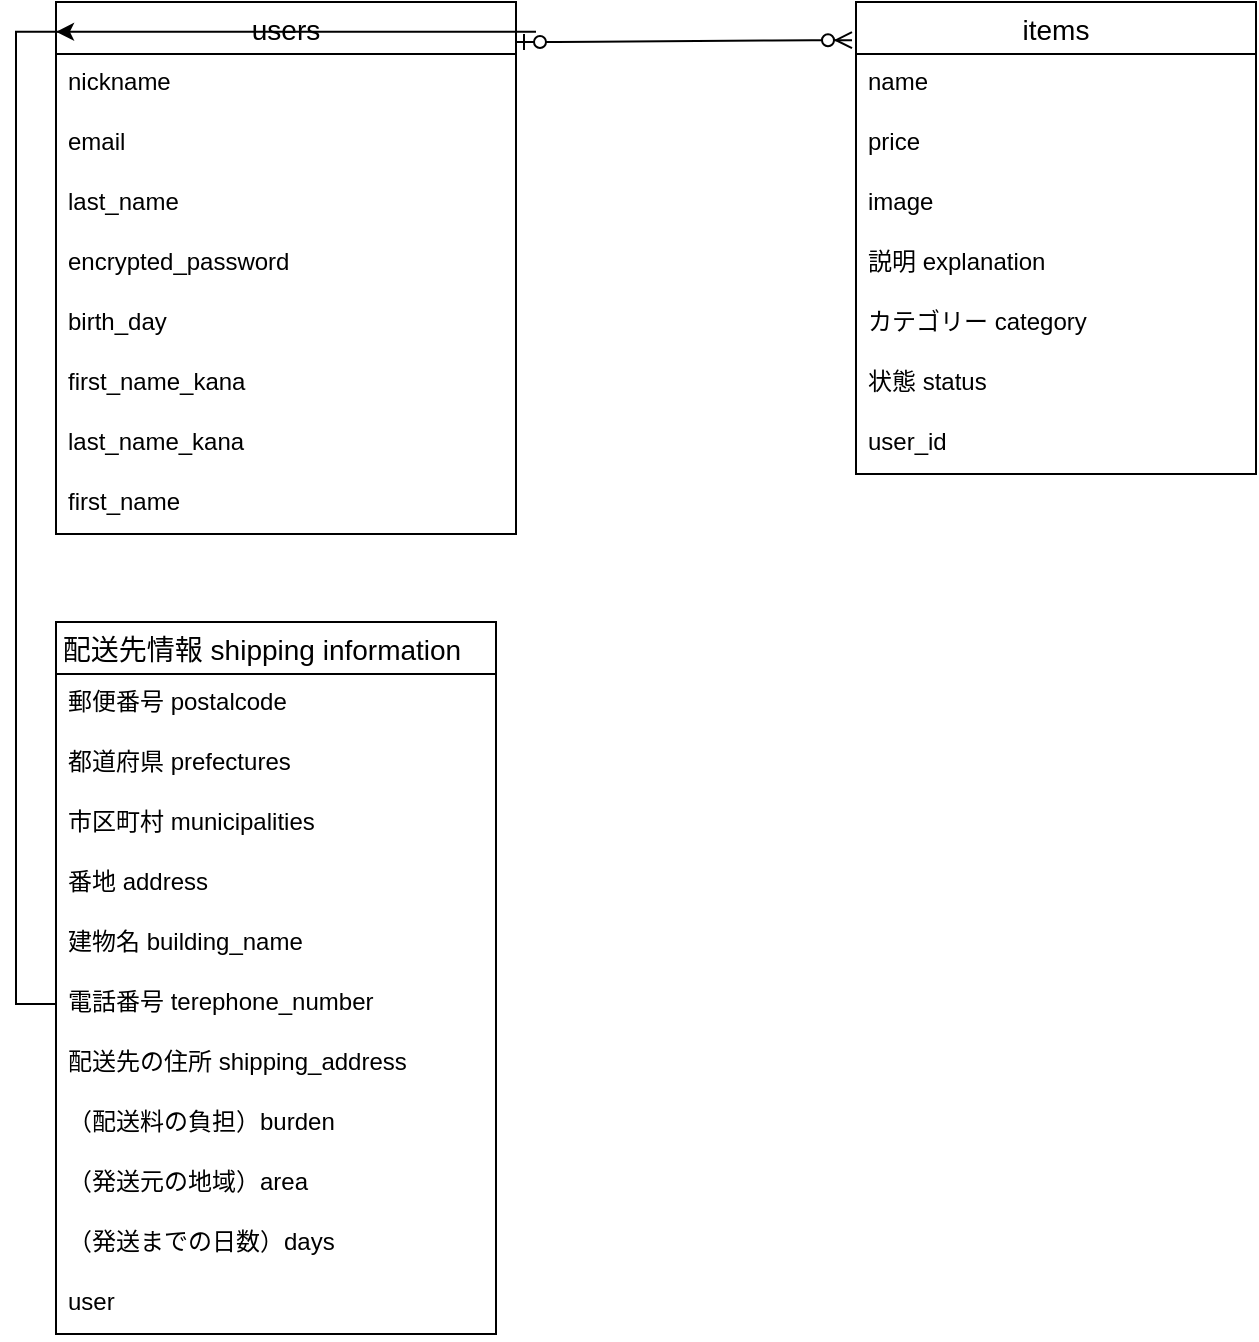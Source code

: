 <mxfile>
    <diagram id="FBpbfZQYN4nECuFgm6sg" name="ページ1">
        <mxGraphModel dx="968" dy="680" grid="1" gridSize="10" guides="1" tooltips="1" connect="1" arrows="1" fold="1" page="1" pageScale="1" pageWidth="827" pageHeight="1169" math="0" shadow="0">
            <root>
                <mxCell id="0"/>
                <mxCell id="1" parent="0"/>
                <mxCell id="2" value="users" style="swimlane;fontStyle=0;childLayout=stackLayout;horizontal=1;startSize=26;horizontalStack=0;resizeParent=1;resizeParentMax=0;resizeLast=0;collapsible=1;marginBottom=0;align=center;fontSize=14;direction=east;" vertex="1" parent="1">
                    <mxGeometry x="60" y="120" width="230" height="266" as="geometry"/>
                </mxCell>
                <mxCell id="3" value="nickname" style="text;strokeColor=none;fillColor=none;spacingLeft=4;spacingRight=4;overflow=hidden;rotatable=0;points=[[0,0.5],[1,0.5]];portConstraint=eastwest;fontSize=12;" vertex="1" parent="2">
                    <mxGeometry y="26" width="230" height="30" as="geometry"/>
                </mxCell>
                <mxCell id="4" value="email" style="text;strokeColor=none;fillColor=none;spacingLeft=4;spacingRight=4;overflow=hidden;rotatable=0;points=[[0,0.5],[1,0.5]];portConstraint=eastwest;fontSize=12;" vertex="1" parent="2">
                    <mxGeometry y="56" width="230" height="30" as="geometry"/>
                </mxCell>
                <mxCell id="5" value="last_name" style="text;strokeColor=none;fillColor=none;spacingLeft=4;spacingRight=4;overflow=hidden;rotatable=0;points=[[0,0.5],[1,0.5]];portConstraint=eastwest;fontSize=12;" vertex="1" parent="2">
                    <mxGeometry y="86" width="230" height="30" as="geometry"/>
                </mxCell>
                <mxCell id="15" value="encrypted_password" style="text;strokeColor=none;fillColor=none;spacingLeft=4;spacingRight=4;overflow=hidden;rotatable=0;points=[[0,0.5],[1,0.5]];portConstraint=eastwest;fontSize=12;" vertex="1" parent="2">
                    <mxGeometry y="116" width="230" height="30" as="geometry"/>
                </mxCell>
                <mxCell id="17" value="birth_day" style="text;strokeColor=none;fillColor=none;spacingLeft=4;spacingRight=4;overflow=hidden;rotatable=0;points=[[0,0.5],[1,0.5]];portConstraint=eastwest;fontSize=12;" vertex="1" parent="2">
                    <mxGeometry y="146" width="230" height="30" as="geometry"/>
                </mxCell>
                <mxCell id="18" value="first_name_kana" style="text;strokeColor=none;fillColor=none;spacingLeft=4;spacingRight=4;overflow=hidden;rotatable=0;points=[[0,0.5],[1,0.5]];portConstraint=eastwest;fontSize=12;" vertex="1" parent="2">
                    <mxGeometry y="176" width="230" height="30" as="geometry"/>
                </mxCell>
                <mxCell id="19" value="last_name_kana" style="text;strokeColor=none;fillColor=none;spacingLeft=4;spacingRight=4;overflow=hidden;rotatable=0;points=[[0,0.5],[1,0.5]];portConstraint=eastwest;fontSize=12;" vertex="1" parent="2">
                    <mxGeometry y="206" width="230" height="30" as="geometry"/>
                </mxCell>
                <mxCell id="14" value="first_name" style="text;strokeColor=none;fillColor=none;spacingLeft=4;spacingRight=4;overflow=hidden;rotatable=0;points=[[0,0.5],[1,0.5]];portConstraint=eastwest;fontSize=12;" vertex="1" parent="2">
                    <mxGeometry y="236" width="230" height="30" as="geometry"/>
                </mxCell>
                <mxCell id="6" value="items" style="swimlane;fontStyle=0;childLayout=stackLayout;horizontal=1;startSize=26;horizontalStack=0;resizeParent=1;resizeParentMax=0;resizeLast=0;collapsible=1;marginBottom=0;align=center;fontSize=14;" vertex="1" parent="1">
                    <mxGeometry x="460" y="120" width="200" height="236" as="geometry"/>
                </mxCell>
                <mxCell id="7" value="name" style="text;strokeColor=none;fillColor=none;spacingLeft=4;spacingRight=4;overflow=hidden;rotatable=0;points=[[0,0.5],[1,0.5]];portConstraint=eastwest;fontSize=12;" vertex="1" parent="6">
                    <mxGeometry y="26" width="200" height="30" as="geometry"/>
                </mxCell>
                <mxCell id="8" value="price" style="text;strokeColor=none;fillColor=none;spacingLeft=4;spacingRight=4;overflow=hidden;rotatable=0;points=[[0,0.5],[1,0.5]];portConstraint=eastwest;fontSize=12;" vertex="1" parent="6">
                    <mxGeometry y="56" width="200" height="30" as="geometry"/>
                </mxCell>
                <mxCell id="9" value="image" style="text;strokeColor=none;fillColor=none;spacingLeft=4;spacingRight=4;overflow=hidden;rotatable=0;points=[[0,0.5],[1,0.5]];portConstraint=eastwest;fontSize=12;" vertex="1" parent="6">
                    <mxGeometry y="86" width="200" height="30" as="geometry"/>
                </mxCell>
                <mxCell id="20" value="説明 explanation" style="text;strokeColor=none;fillColor=none;spacingLeft=4;spacingRight=4;overflow=hidden;rotatable=0;points=[[0,0.5],[1,0.5]];portConstraint=eastwest;fontSize=12;" vertex="1" parent="6">
                    <mxGeometry y="116" width="200" height="30" as="geometry"/>
                </mxCell>
                <mxCell id="21" value="カテゴリー category" style="text;strokeColor=none;fillColor=none;spacingLeft=4;spacingRight=4;overflow=hidden;rotatable=0;points=[[0,0.5],[1,0.5]];portConstraint=eastwest;fontSize=12;" vertex="1" parent="6">
                    <mxGeometry y="146" width="200" height="30" as="geometry"/>
                </mxCell>
                <mxCell id="22" value="状態 status" style="text;strokeColor=none;fillColor=none;spacingLeft=4;spacingRight=4;overflow=hidden;rotatable=0;points=[[0,0.5],[1,0.5]];portConstraint=eastwest;fontSize=12;" vertex="1" parent="6">
                    <mxGeometry y="176" width="200" height="30" as="geometry"/>
                </mxCell>
                <mxCell id="37" value="user_id" style="text;strokeColor=none;fillColor=none;spacingLeft=4;spacingRight=4;overflow=hidden;rotatable=0;points=[[0,0.5],[1,0.5]];portConstraint=eastwest;fontSize=12;" vertex="1" parent="6">
                    <mxGeometry y="206" width="200" height="30" as="geometry"/>
                </mxCell>
                <mxCell id="27" value="配送先情報 shipping information　" style="swimlane;fontStyle=0;childLayout=stackLayout;horizontal=1;startSize=26;horizontalStack=0;resizeParent=1;resizeParentMax=0;resizeLast=0;collapsible=1;marginBottom=0;align=center;fontSize=14;" vertex="1" parent="1">
                    <mxGeometry x="60" y="430" width="220" height="356" as="geometry"/>
                </mxCell>
                <mxCell id="28" value="郵便番号 postalcode" style="text;strokeColor=none;fillColor=none;spacingLeft=4;spacingRight=4;overflow=hidden;rotatable=0;points=[[0,0.5],[1,0.5]];portConstraint=eastwest;fontSize=12;" vertex="1" parent="27">
                    <mxGeometry y="26" width="220" height="30" as="geometry"/>
                </mxCell>
                <mxCell id="29" value="都道府県 prefectures" style="text;strokeColor=none;fillColor=none;spacingLeft=4;spacingRight=4;overflow=hidden;rotatable=0;points=[[0,0.5],[1,0.5]];portConstraint=eastwest;fontSize=12;" vertex="1" parent="27">
                    <mxGeometry y="56" width="220" height="30" as="geometry"/>
                </mxCell>
                <mxCell id="30" value="市区町村 municipalities" style="text;strokeColor=none;fillColor=none;spacingLeft=4;spacingRight=4;overflow=hidden;rotatable=0;points=[[0,0.5],[1,0.5]];portConstraint=eastwest;fontSize=12;" vertex="1" parent="27">
                    <mxGeometry y="86" width="220" height="30" as="geometry"/>
                </mxCell>
                <mxCell id="31" value="番地 address" style="text;strokeColor=none;fillColor=none;spacingLeft=4;spacingRight=4;overflow=hidden;rotatable=0;points=[[0,0.5],[1,0.5]];portConstraint=eastwest;fontSize=12;" vertex="1" parent="27">
                    <mxGeometry y="116" width="220" height="30" as="geometry"/>
                </mxCell>
                <mxCell id="32" value="建物名 building_name" style="text;strokeColor=none;fillColor=none;spacingLeft=4;spacingRight=4;overflow=hidden;rotatable=0;points=[[0,0.5],[1,0.5]];portConstraint=eastwest;fontSize=12;" vertex="1" parent="27">
                    <mxGeometry y="146" width="220" height="30" as="geometry"/>
                </mxCell>
                <mxCell id="33" value="電話番号 terephone_number" style="text;strokeColor=none;fillColor=none;spacingLeft=4;spacingRight=4;overflow=hidden;rotatable=0;points=[[0,0.5],[1,0.5]];portConstraint=eastwest;fontSize=12;" vertex="1" parent="27">
                    <mxGeometry y="176" width="220" height="30" as="geometry"/>
                </mxCell>
                <mxCell id="36" value="配送先の住所 shipping_address" style="text;strokeColor=none;fillColor=none;spacingLeft=4;spacingRight=4;overflow=hidden;rotatable=0;points=[[0,0.5],[1,0.5]];portConstraint=eastwest;fontSize=12;" vertex="1" parent="27">
                    <mxGeometry y="206" width="220" height="30" as="geometry"/>
                </mxCell>
                <mxCell id="40" value="（配送料の負担）burden" style="text;strokeColor=none;fillColor=none;spacingLeft=4;spacingRight=4;overflow=hidden;rotatable=0;points=[[0,0.5],[1,0.5]];portConstraint=eastwest;fontSize=12;" vertex="1" parent="27">
                    <mxGeometry y="236" width="220" height="30" as="geometry"/>
                </mxCell>
                <mxCell id="41" value="（発送元の地域）area" style="text;strokeColor=none;fillColor=none;spacingLeft=4;spacingRight=4;overflow=hidden;rotatable=0;points=[[0,0.5],[1,0.5]];portConstraint=eastwest;fontSize=12;" vertex="1" parent="27">
                    <mxGeometry y="266" width="220" height="30" as="geometry"/>
                </mxCell>
                <mxCell id="44" value="（発送までの日数）days" style="text;strokeColor=none;fillColor=none;spacingLeft=4;spacingRight=4;overflow=hidden;rotatable=0;points=[[0,0.5],[1,0.5]];portConstraint=eastwest;fontSize=12;" vertex="1" parent="27">
                    <mxGeometry y="296" width="220" height="30" as="geometry"/>
                </mxCell>
                <mxCell id="67" value="user" style="text;strokeColor=none;fillColor=none;spacingLeft=4;spacingRight=4;overflow=hidden;rotatable=0;points=[[0,0.5],[1,0.5]];portConstraint=eastwest;fontSize=12;" vertex="1" parent="27">
                    <mxGeometry y="326" width="220" height="30" as="geometry"/>
                </mxCell>
                <mxCell id="55" value="" style="edgeStyle=entityRelationEdgeStyle;fontSize=12;html=1;endArrow=ERzeroToMany;startArrow=ERzeroToOne;entryX=-0.01;entryY=0.081;entryDx=0;entryDy=0;entryPerimeter=0;" edge="1" parent="1" target="6">
                    <mxGeometry width="100" height="100" relative="1" as="geometry">
                        <mxPoint x="290" y="140" as="sourcePoint"/>
                        <mxPoint x="390" y="40" as="targetPoint"/>
                    </mxGeometry>
                </mxCell>
                <mxCell id="70" style="edgeStyle=orthogonalEdgeStyle;rounded=0;orthogonalLoop=1;jettySize=auto;html=1;exitX=0;exitY=0.5;exitDx=0;exitDy=0;entryX=0;entryY=0.056;entryDx=0;entryDy=0;entryPerimeter=0;" edge="1" parent="1" source="33" target="2">
                    <mxGeometry relative="1" as="geometry">
                        <mxPoint y="140" as="targetPoint"/>
                    </mxGeometry>
                </mxCell>
            </root>
        </mxGraphModel>
    </diagram>
</mxfile>